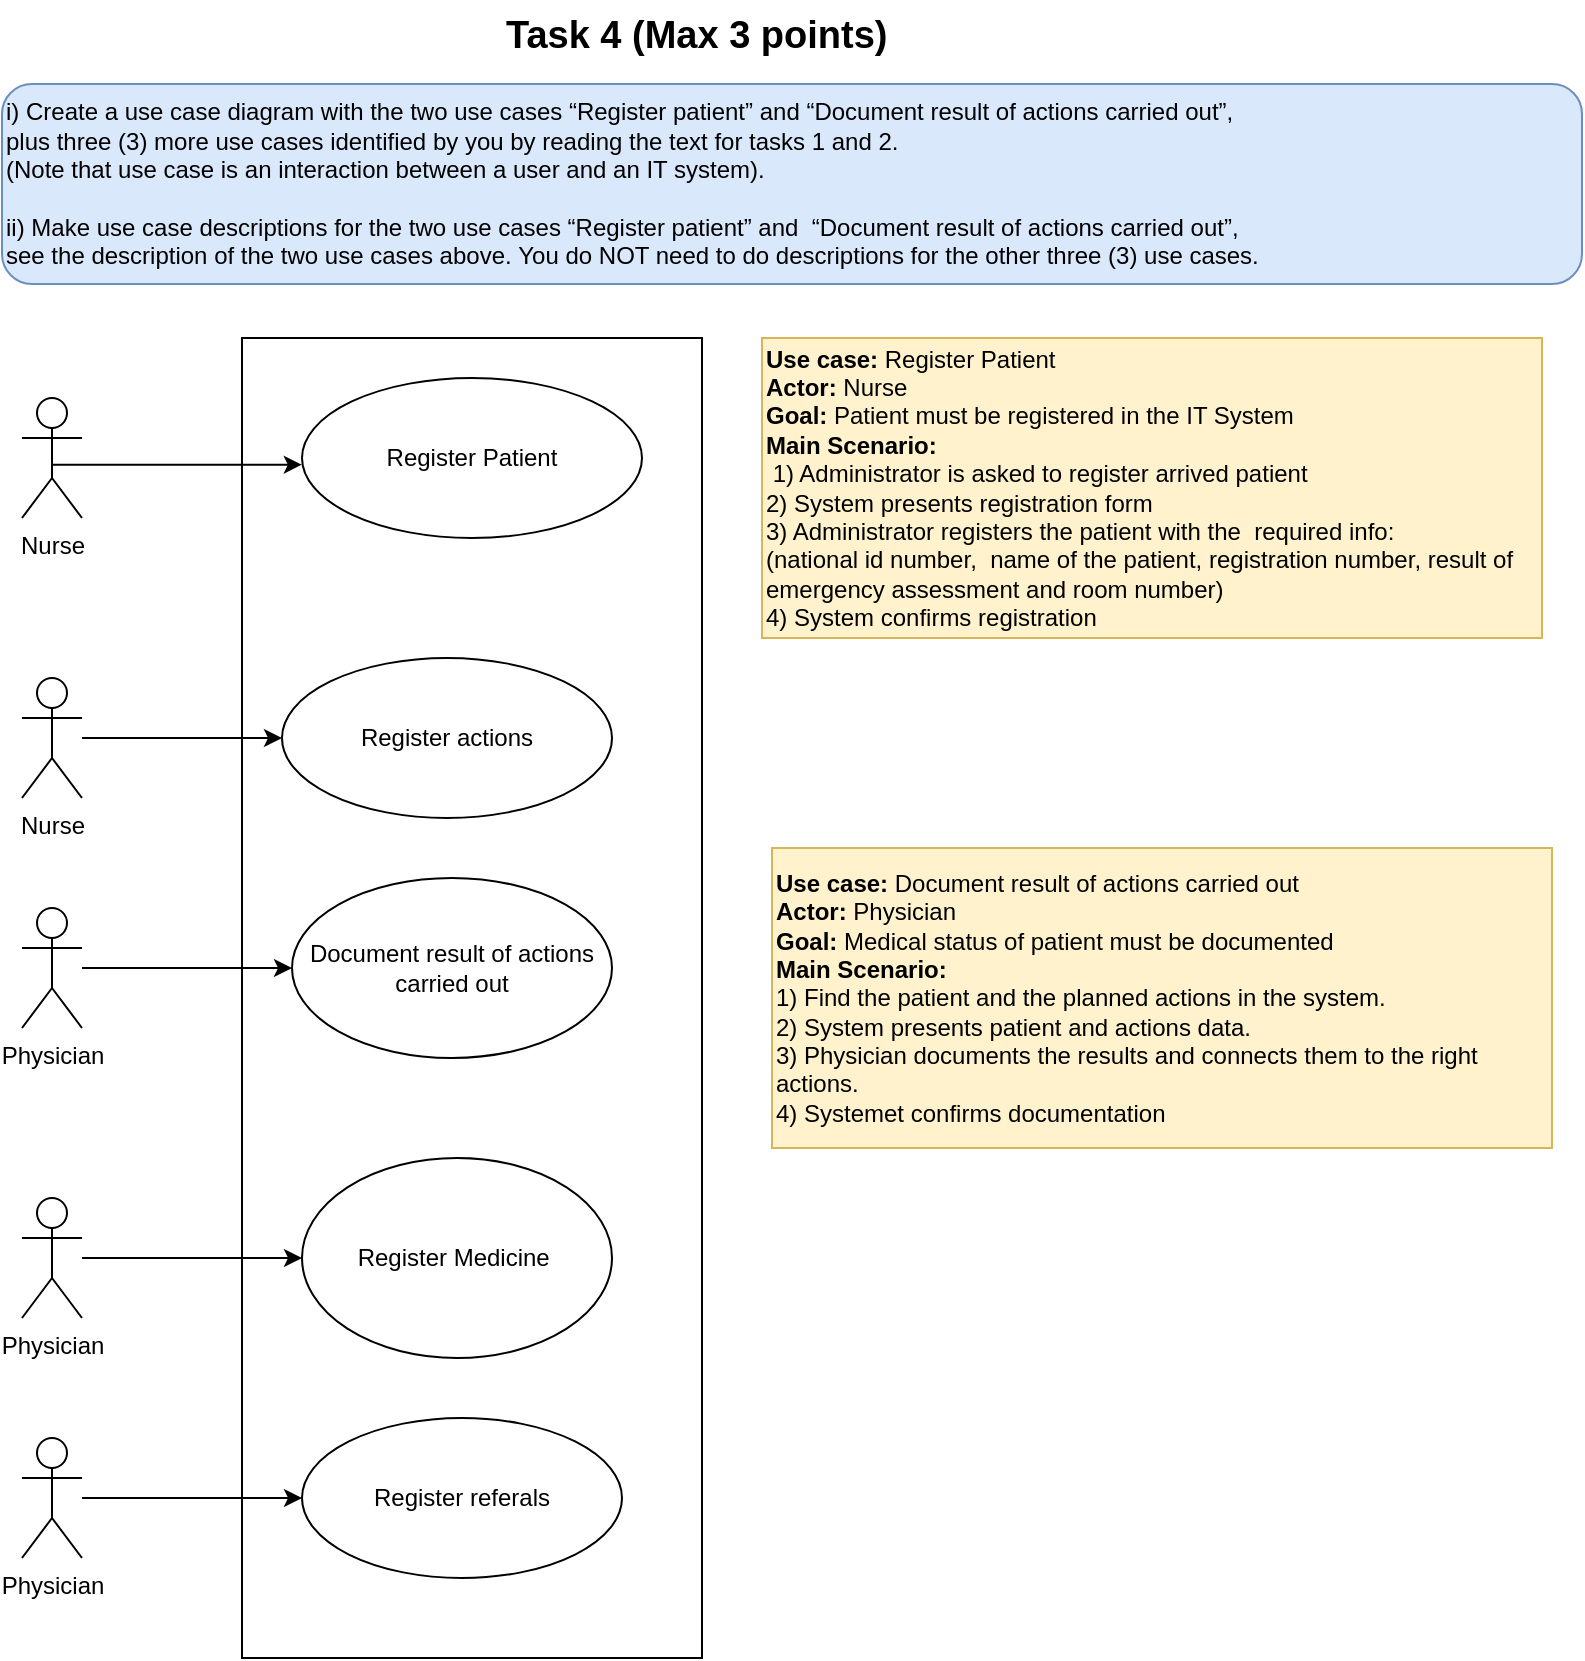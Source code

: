<mxfile version="12.3.3" type="github" pages="1">
  <diagram id="RrI3z_8uuMFILNwTsshT" name="Page-1">
    <mxGraphModel dx="971" dy="498" grid="1" gridSize="10" guides="1" tooltips="1" connect="1" arrows="1" fold="1" page="1" pageScale="1" pageWidth="850" pageHeight="1100" math="0" shadow="0">
      <root>
        <mxCell id="0"/>
        <mxCell id="1" parent="0"/>
        <mxCell id="VKGtjj8yHCHSWjzNDZ6M-1" value="Nurse" style="shape=umlActor;verticalLabelPosition=bottom;labelBackgroundColor=#ffffff;verticalAlign=top;html=1;outlineConnect=0;" parent="1" vertex="1">
          <mxGeometry x="50" y="229" width="30" height="60" as="geometry"/>
        </mxCell>
        <mxCell id="VKGtjj8yHCHSWjzNDZ6M-2" value="" style="rounded=0;whiteSpace=wrap;html=1;" parent="1" vertex="1">
          <mxGeometry x="160" y="199" width="230" height="660" as="geometry"/>
        </mxCell>
        <mxCell id="VKGtjj8yHCHSWjzNDZ6M-3" value="Register Patient" style="ellipse;whiteSpace=wrap;html=1;" parent="1" vertex="1">
          <mxGeometry x="190" y="219" width="170" height="80" as="geometry"/>
        </mxCell>
        <mxCell id="VKGtjj8yHCHSWjzNDZ6M-5" style="edgeStyle=orthogonalEdgeStyle;rounded=0;orthogonalLoop=1;jettySize=auto;html=1;exitX=0.5;exitY=0.5;exitDx=0;exitDy=0;exitPerimeter=0;entryX=0.13;entryY=0.096;entryDx=0;entryDy=0;entryPerimeter=0;" parent="1" source="VKGtjj8yHCHSWjzNDZ6M-1" target="VKGtjj8yHCHSWjzNDZ6M-2" edge="1">
          <mxGeometry relative="1" as="geometry">
            <Array as="points">
              <mxPoint x="65" y="262"/>
            </Array>
          </mxGeometry>
        </mxCell>
        <mxCell id="VKGtjj8yHCHSWjzNDZ6M-6" value="&lt;b&gt;Use case:&lt;/b&gt; Register Patient&lt;br&gt;&lt;b&gt;Actor: &lt;/b&gt;Nurse&lt;br&gt;&lt;b&gt;Goal:&lt;/b&gt;&amp;nbsp;Patient must be registered in the IT System&lt;br&gt;&lt;b&gt;Main Scenario:&lt;/b&gt;&lt;br&gt;&amp;nbsp;1) Administrator is asked to register arrived patient&lt;br&gt;2) System presents registration form&lt;br&gt;3) Administrator registers the patient with the&amp;nbsp; required info:&lt;br&gt;(national id number,&amp;nbsp;&amp;nbsp;name of the patient, registration number, result of emergency assessment and room number)&lt;br&gt;4) System confirms registration&amp;nbsp;" style="rounded=0;whiteSpace=wrap;html=1;fillColor=#fff2cc;strokeColor=#d6b656;align=left;comic=0;glass=0;" parent="1" vertex="1">
          <mxGeometry x="420" y="199" width="390" height="150" as="geometry"/>
        </mxCell>
        <mxCell id="VKGtjj8yHCHSWjzNDZ6M-9" style="edgeStyle=orthogonalEdgeStyle;rounded=0;orthogonalLoop=1;jettySize=auto;html=1;" parent="1" source="VKGtjj8yHCHSWjzNDZ6M-7" target="VKGtjj8yHCHSWjzNDZ6M-8" edge="1">
          <mxGeometry relative="1" as="geometry"/>
        </mxCell>
        <mxCell id="VKGtjj8yHCHSWjzNDZ6M-7" value="Physician" style="shape=umlActor;verticalLabelPosition=bottom;labelBackgroundColor=#ffffff;verticalAlign=top;html=1;outlineConnect=0;rounded=0;glass=0;comic=0;" parent="1" vertex="1">
          <mxGeometry x="50" y="484" width="30" height="60" as="geometry"/>
        </mxCell>
        <mxCell id="VKGtjj8yHCHSWjzNDZ6M-8" value="Document result of actions carried out" style="ellipse;whiteSpace=wrap;html=1;rounded=0;glass=0;comic=0;" parent="1" vertex="1">
          <mxGeometry x="185" y="469" width="160" height="90" as="geometry"/>
        </mxCell>
        <mxCell id="VKGtjj8yHCHSWjzNDZ6M-10" value="&lt;b&gt;Use case:&lt;/b&gt; Document result of actions carried out&lt;br&gt;&lt;b&gt;Actor: &lt;/b&gt;Physician&lt;br&gt;&lt;b&gt;Goal:&lt;/b&gt;&amp;nbsp;Medical status of patient must be documented&lt;br&gt;&lt;b&gt;Main Scenario:&lt;/b&gt;&lt;br&gt;1) Find the patient and the planned actions in the system.&lt;br&gt;2) System presents patient and actions data.&lt;br&gt;3) Physician documents the results and connects them to the right actions.&lt;br&gt;4) Systemet confirms documentation" style="rounded=0;whiteSpace=wrap;html=1;fillColor=#fff2cc;strokeColor=#d6b656;align=left;comic=0;glass=0;" parent="1" vertex="1">
          <mxGeometry x="425" y="454" width="390" height="150" as="geometry"/>
        </mxCell>
        <mxCell id="VKGtjj8yHCHSWjzNDZ6M-13" style="edgeStyle=orthogonalEdgeStyle;rounded=0;orthogonalLoop=1;jettySize=auto;html=1;" parent="1" source="VKGtjj8yHCHSWjzNDZ6M-11" target="VKGtjj8yHCHSWjzNDZ6M-12" edge="1">
          <mxGeometry relative="1" as="geometry"/>
        </mxCell>
        <mxCell id="VKGtjj8yHCHSWjzNDZ6M-11" value="Physician" style="shape=umlActor;verticalLabelPosition=bottom;labelBackgroundColor=#ffffff;verticalAlign=top;html=1;outlineConnect=0;rounded=0;glass=0;comic=0;" parent="1" vertex="1">
          <mxGeometry x="50" y="629" width="30" height="60" as="geometry"/>
        </mxCell>
        <mxCell id="VKGtjj8yHCHSWjzNDZ6M-12" value="Register Medicine&amp;nbsp;" style="ellipse;whiteSpace=wrap;html=1;rounded=0;glass=0;comic=0;" parent="1" vertex="1">
          <mxGeometry x="190" y="609" width="155" height="100" as="geometry"/>
        </mxCell>
        <mxCell id="VKGtjj8yHCHSWjzNDZ6M-17" style="edgeStyle=orthogonalEdgeStyle;rounded=0;orthogonalLoop=1;jettySize=auto;html=1;" parent="1" source="VKGtjj8yHCHSWjzNDZ6M-14" target="VKGtjj8yHCHSWjzNDZ6M-15" edge="1">
          <mxGeometry relative="1" as="geometry"/>
        </mxCell>
        <mxCell id="VKGtjj8yHCHSWjzNDZ6M-14" value="Physician" style="shape=umlActor;verticalLabelPosition=bottom;labelBackgroundColor=#ffffff;verticalAlign=top;html=1;outlineConnect=0;rounded=0;glass=0;comic=0;" parent="1" vertex="1">
          <mxGeometry x="50" y="749" width="30" height="60" as="geometry"/>
        </mxCell>
        <mxCell id="VKGtjj8yHCHSWjzNDZ6M-15" value="Register referals" style="ellipse;whiteSpace=wrap;html=1;rounded=0;glass=0;comic=0;" parent="1" vertex="1">
          <mxGeometry x="190" y="739" width="160" height="80" as="geometry"/>
        </mxCell>
        <mxCell id="VKGtjj8yHCHSWjzNDZ6M-23" style="edgeStyle=orthogonalEdgeStyle;rounded=0;orthogonalLoop=1;jettySize=auto;html=1;entryX=0;entryY=0.5;entryDx=0;entryDy=0;" parent="1" source="VKGtjj8yHCHSWjzNDZ6M-20" target="VKGtjj8yHCHSWjzNDZ6M-22" edge="1">
          <mxGeometry relative="1" as="geometry"/>
        </mxCell>
        <mxCell id="VKGtjj8yHCHSWjzNDZ6M-20" value="Nurse" style="shape=umlActor;verticalLabelPosition=bottom;labelBackgroundColor=#ffffff;verticalAlign=top;html=1;outlineConnect=0;rounded=0;glass=0;comic=0;" parent="1" vertex="1">
          <mxGeometry x="50" y="369" width="30" height="60" as="geometry"/>
        </mxCell>
        <mxCell id="VKGtjj8yHCHSWjzNDZ6M-22" value="Register actions" style="ellipse;whiteSpace=wrap;html=1;rounded=0;glass=0;comic=0;" parent="1" vertex="1">
          <mxGeometry x="180" y="359" width="165" height="80" as="geometry"/>
        </mxCell>
        <mxCell id="OBdghMZqJNIUUInzUgaj-4" value="&lt;font style=&quot;font-size: 19px&quot;&gt;&lt;b&gt;Task 4 (Max 3 points)&lt;/b&gt;&lt;/font&gt;" style="text;html=1;" vertex="1" parent="1">
          <mxGeometry x="290" y="30" width="140" height="30" as="geometry"/>
        </mxCell>
        <mxCell id="OBdghMZqJNIUUInzUgaj-11" value="i) Create a use case diagram with the two use cases “Register patient” and “Document result of actions carried out”,&amp;nbsp;&lt;br&gt;plus three (3) more use cases identified by you by reading the text for tasks 1 and 2.&amp;nbsp;&lt;br&gt;(Note that use case is an interaction between a user and an IT system).&lt;br&gt;&lt;br&gt;&lt;div&gt;ii) Make use case descriptions for the two use cases “Register patient” and&amp;nbsp;&amp;nbsp;&lt;span&gt;“Document result of actions carried out”,&amp;nbsp;&lt;/span&gt;&lt;/div&gt;&lt;div&gt;see the description of the two use cases above.&amp;nbsp;&lt;span&gt;You do NOT need to do descriptions&amp;nbsp;&lt;/span&gt;&lt;span&gt;for the other three (3) use cases.&lt;/span&gt;&lt;/div&gt;" style="rounded=1;whiteSpace=wrap;html=1;align=left;fillColor=#dae8fc;strokeColor=#6c8ebf;" vertex="1" parent="1">
          <mxGeometry x="40" y="72" width="790" height="100" as="geometry"/>
        </mxCell>
      </root>
    </mxGraphModel>
  </diagram>
</mxfile>
